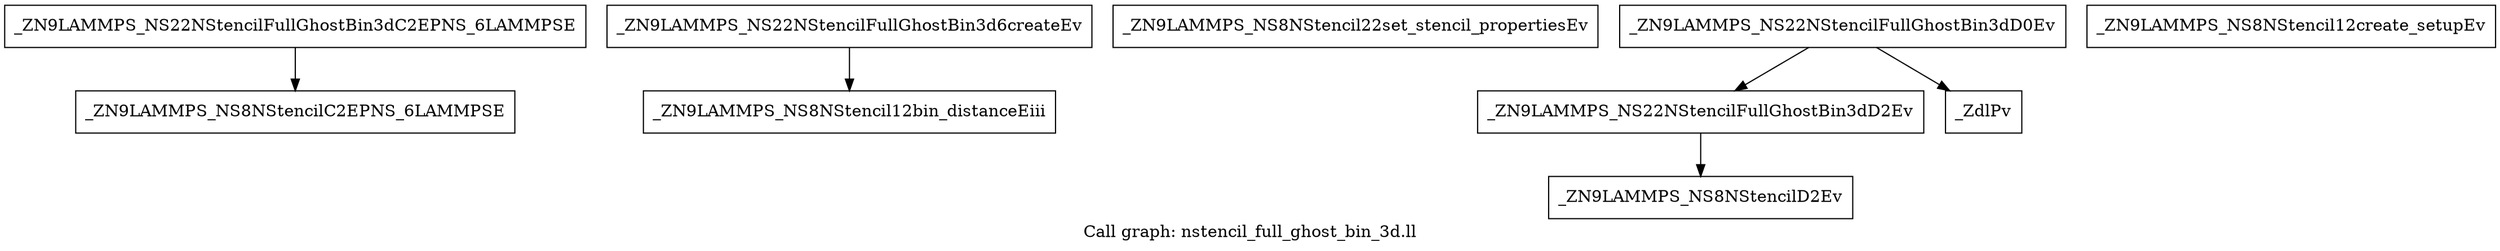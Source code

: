 digraph "Call graph: nstencil_full_ghost_bin_3d.ll" {
	label="Call graph: nstencil_full_ghost_bin_3d.ll";

	Node0x55fe4bc34780 [shape=record,label="{_ZN9LAMMPS_NS22NStencilFullGhostBin3dC2EPNS_6LAMMPSE}"];
	Node0x55fe4bc34780 -> Node0x55fe4bc34800;
	Node0x55fe4bc34800 [shape=record,label="{_ZN9LAMMPS_NS8NStencilC2EPNS_6LAMMPSE}"];
	Node0x55fe4bc348b0 [shape=record,label="{_ZN9LAMMPS_NS22NStencilFullGhostBin3d6createEv}"];
	Node0x55fe4bc348b0 -> Node0x55fe4bc4c2a0;
	Node0x55fe4bc4c7b0 [shape=record,label="{_ZN9LAMMPS_NS8NStencil22set_stencil_propertiesEv}"];
	Node0x55fe4bc4c550 [shape=record,label="{_ZN9LAMMPS_NS8NStencilD2Ev}"];
	Node0x55fe4bc4c2a0 [shape=record,label="{_ZN9LAMMPS_NS8NStencil12bin_distanceEiii}"];
	Node0x55fe4bc4c380 [shape=record,label="{_ZN9LAMMPS_NS22NStencilFullGhostBin3dD2Ev}"];
	Node0x55fe4bc4c380 -> Node0x55fe4bc4c550;
	Node0x55fe4bc4c600 [shape=record,label="{_ZN9LAMMPS_NS22NStencilFullGhostBin3dD0Ev}"];
	Node0x55fe4bc4c600 -> Node0x55fe4bc4c380;
	Node0x55fe4bc4c600 -> Node0x55fe4bc4c6b0;
	Node0x55fe4bc4c730 [shape=record,label="{_ZN9LAMMPS_NS8NStencil12create_setupEv}"];
	Node0x55fe4bc4c6b0 [shape=record,label="{_ZdlPv}"];
}
